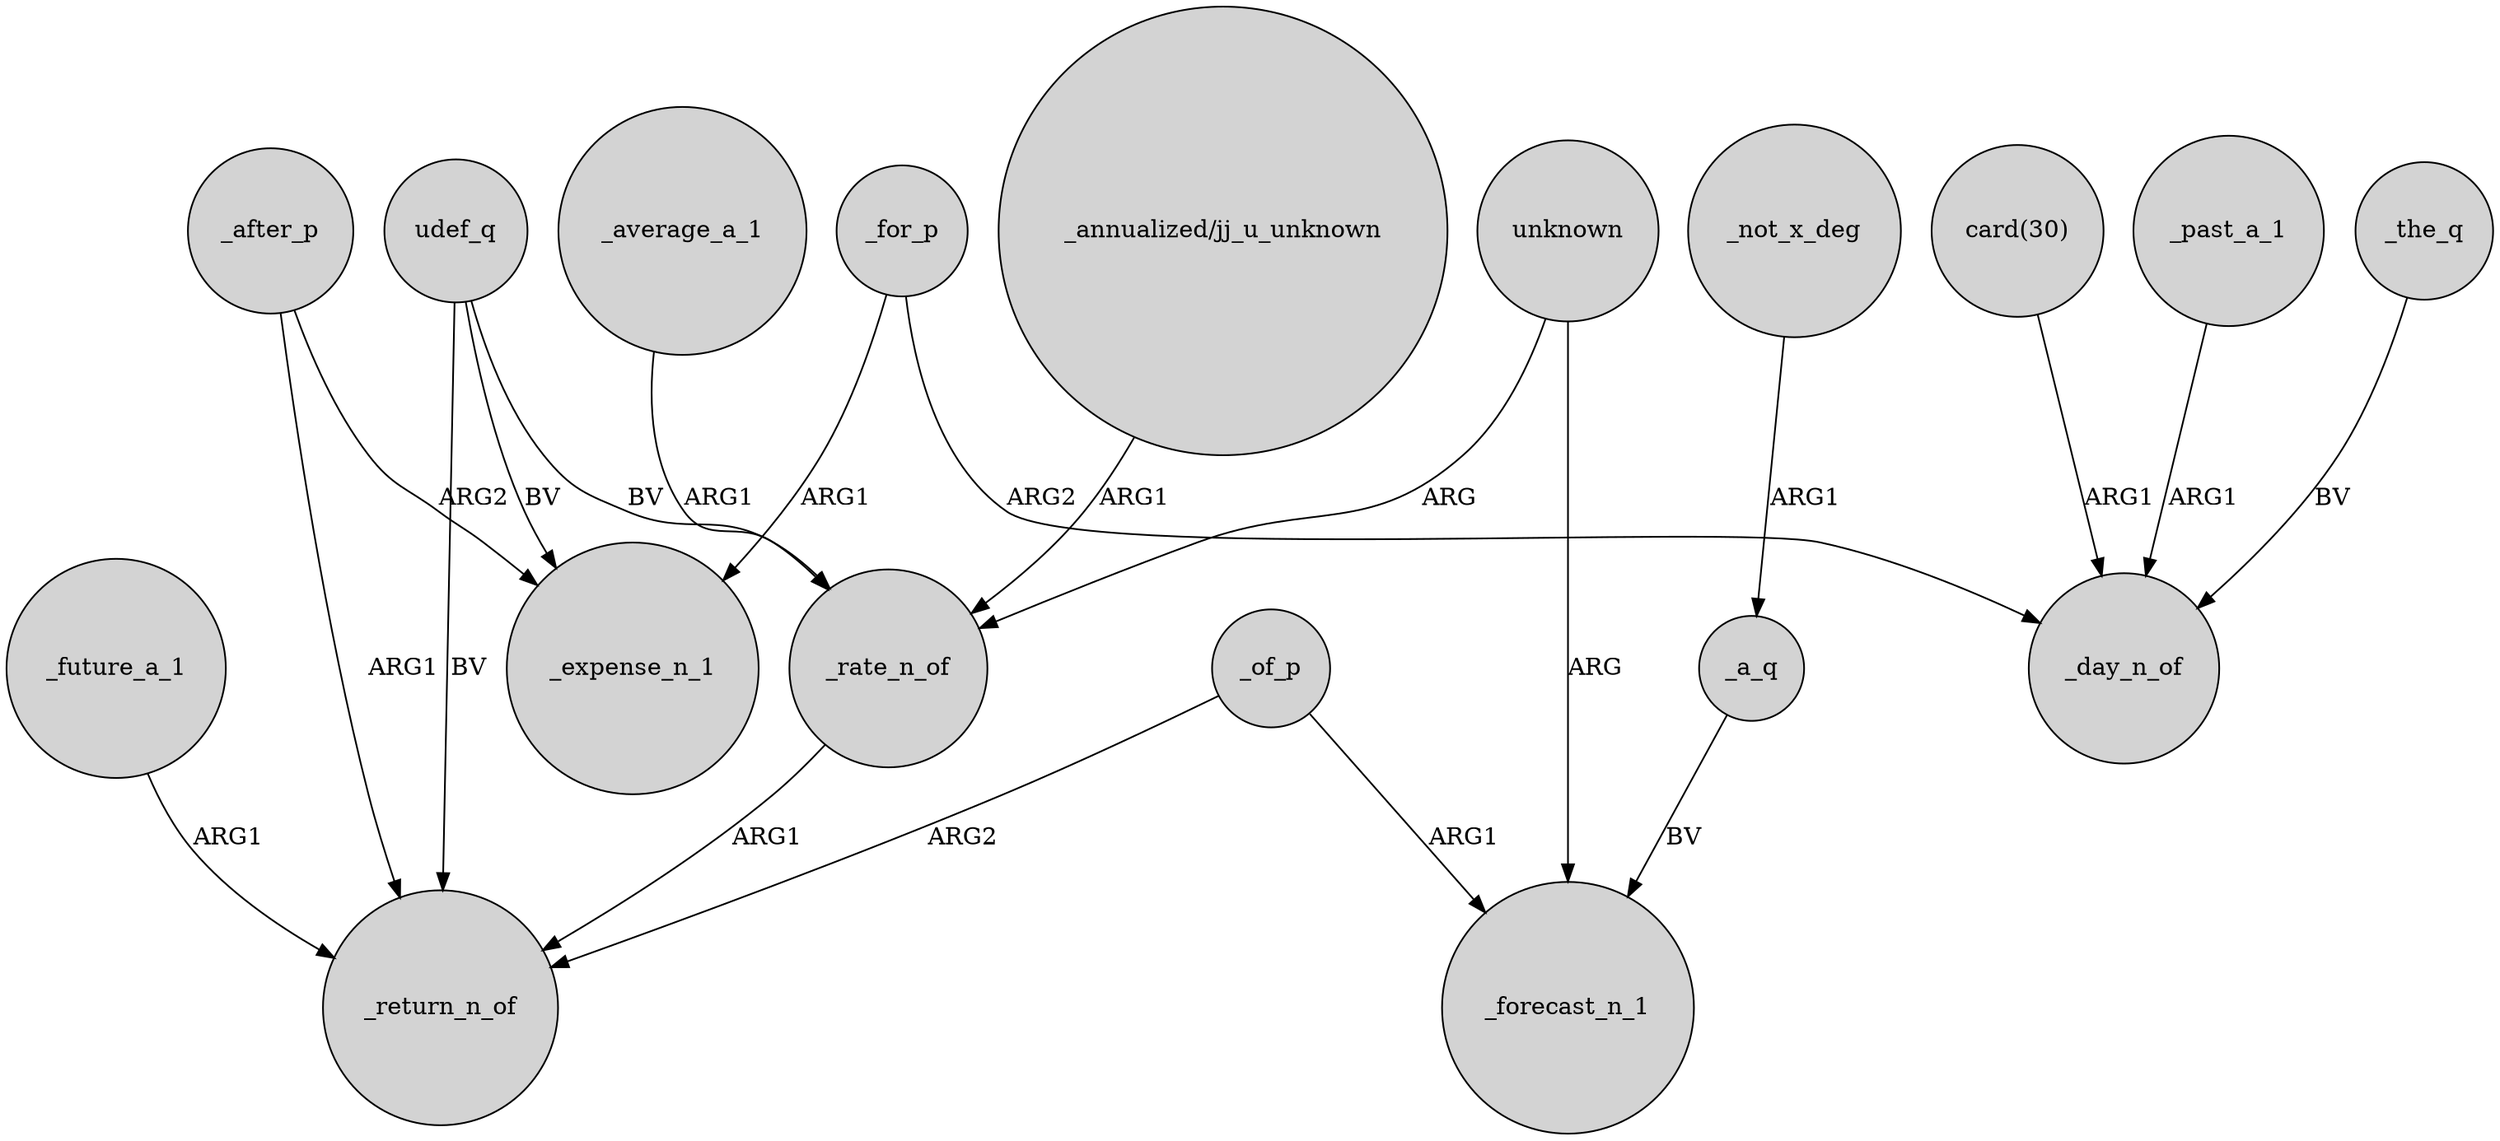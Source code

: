 digraph {
	node [shape=circle style=filled]
	udef_q -> _expense_n_1 [label=BV]
	udef_q -> _return_n_of [label=BV]
	_future_a_1 -> _return_n_of [label=ARG1]
	_not_x_deg -> _a_q [label=ARG1]
	_a_q -> _forecast_n_1 [label=BV]
	udef_q -> _rate_n_of [label=BV]
	_after_p -> _expense_n_1 [label=ARG2]
	_of_p -> _return_n_of [label=ARG2]
	_rate_n_of -> _return_n_of [label=ARG1]
	unknown -> _rate_n_of [label=ARG]
	_the_q -> _day_n_of [label=BV]
	_for_p -> _day_n_of [label=ARG2]
	unknown -> _forecast_n_1 [label=ARG]
	_for_p -> _expense_n_1 [label=ARG1]
	_after_p -> _return_n_of [label=ARG1]
	_of_p -> _forecast_n_1 [label=ARG1]
	_average_a_1 -> _rate_n_of [label=ARG1]
	"_annualized/jj_u_unknown" -> _rate_n_of [label=ARG1]
	"card(30)" -> _day_n_of [label=ARG1]
	_past_a_1 -> _day_n_of [label=ARG1]
}
